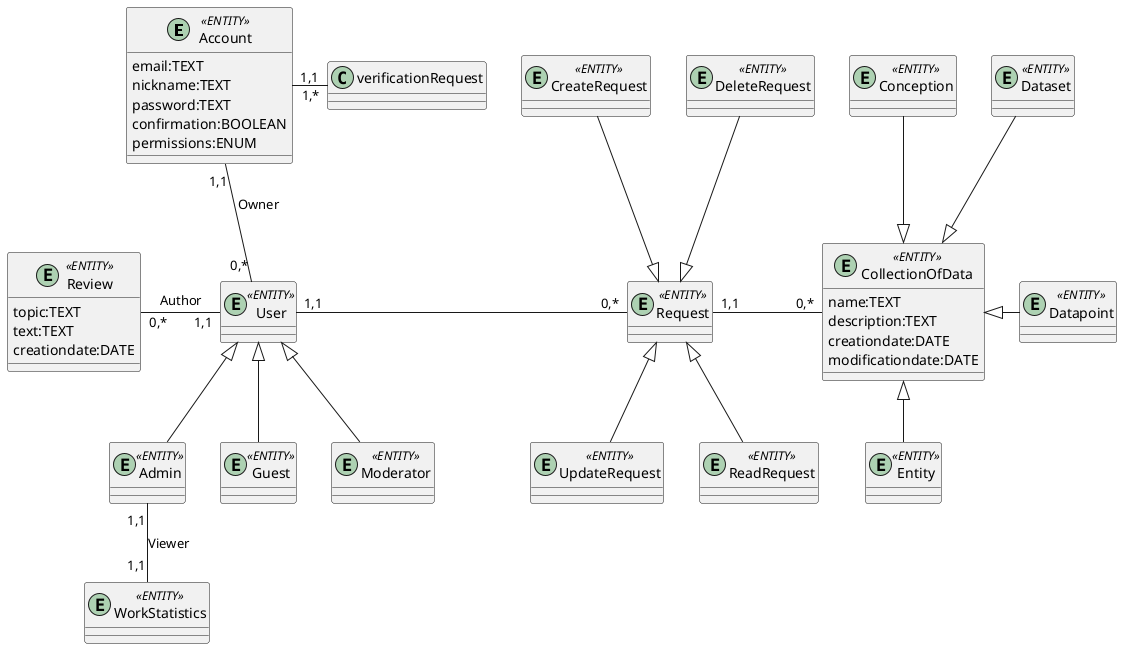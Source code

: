@startuml

  entity Account <<ENTITY>> {
    email:TEXT
    nickname:TEXT
    password:TEXT
    confirmation:BOOLEAN
    permissions:ENUM
  }
  
  entity Review <<ENTITY>>{
    topic:TEXT
    text:TEXT
    creationdate:DATE
  }
  
  entity User <<ENTITY>>{
  }
  
  entity Admin <<ENTITY>>{
  }
  
  entity WorkStatistics <<ENTITY>>{
  }

  entity Guest <<ENTITY>> {
  }
  
  entity Moderator <<ENTITY>> {
  }
  
  entity Guest <<ENTITY>> {
  }
  
  entity Request <<ENTITY>> {
  }

  entity DeleteRequest <<ENTITY>> {
  }
  
  entity CreateRequest <<ENTITY>> {
  }
  
  entity ReadRequest <<ENTITY>> {
  }
  
  entity UpdateRequest <<ENTITY>> {
  }
  
  entity CollectionOfData <<ENTITY>> {
      name:TEXT
      description:TEXT
      creationdate:DATE
      modificationdate:DATE
  }
  
  entity Dataset <<ENTITY>> {
  }
  
  entity Conception <<ENTITY>> {
  }
  
  entity Datapoint <<ENTITY>> {
  }
  
  entity Entity <<ENTITY>> {
  }
   
  Guest -u-|> User
    Moderator -u-|> User
    
    Admin -u-|> User
    WorkStatistics "1,1" -u- "1,1" Admin : Viewer
    
    User "1,1" -l- "0,*" Review : Author

  User "0,*" -u- "1,1" Account : Owner
  verificationRequest "1,*" -l- "1,1" Account
 
    User "1,1" -r- "0,*" Request
        
    DeleteRequest --|> Request
    CreateRequest --|> Request
    ReadRequest -u-|> Request
    UpdateRequest -u-|> Request
    
    Request "1,1" -r- "0,*" CollectionOfData
    
    Dataset  --|> CollectionOfData
    Datapoint  -l-|> CollectionOfData
    Entity  -u-|> CollectionOfData
    Conception  -d-|> CollectionOfData
  
@enduml
